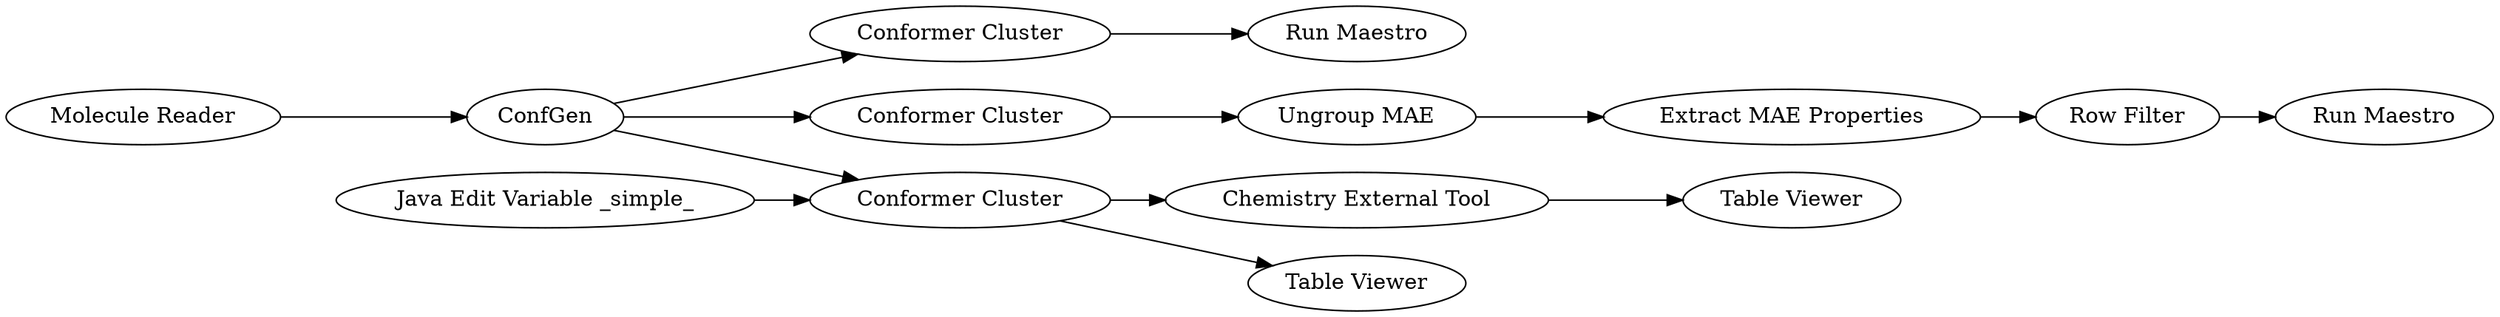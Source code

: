 digraph {
	1 [label="Molecule Reader"]
	4 [label="Conformer Cluster"]
	5 [label="Run Maestro"]
	9067 [label="Conformer Cluster"]
	9164 [label="Chemistry External Tool"]
	9165 [label="Table Viewer"]
	9926 [label="Java Edit Variable _simple_"]
	9927 [label="Conformer Cluster"]
	9928 [label="Table Viewer"]
	9934 [label="Row Filter"]
	9935 [label="Ungroup MAE"]
	9936 [label="Extract MAE Properties"]
	9937 [label="Run Maestro"]
	9938 [label=ConfGen]
	1 -> 9938
	4 -> 5
	9067 -> 9935
	9164 -> 9165
	9926 -> 9927
	9927 -> 9164
	9927 -> 9928
	9934 -> 9937
	9935 -> 9936
	9936 -> 9934
	9938 -> 9927
	9938 -> 4
	9938 -> 9067
	rankdir=LR
}
